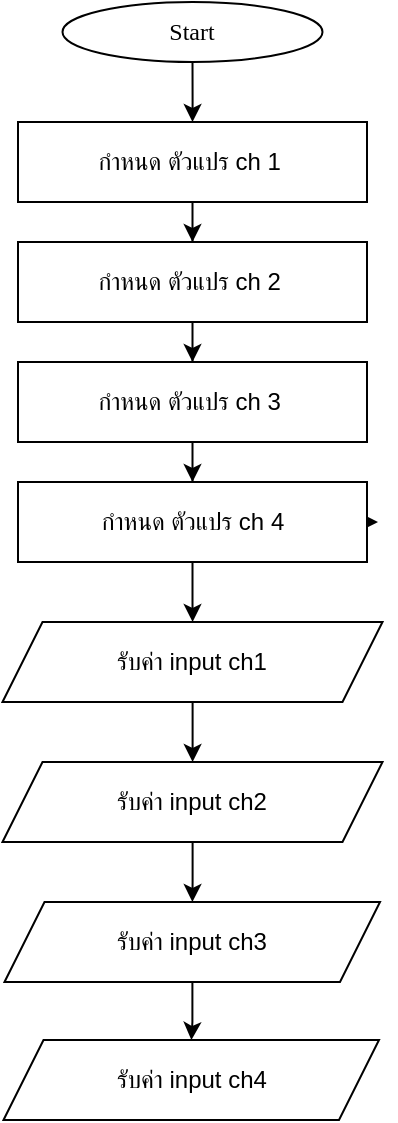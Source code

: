 <mxfile version="24.9.0">
  <diagram name="Page-1" id="IzWNT2rhH8QL3VfXFZFP">
    <mxGraphModel dx="2339" dy="807" grid="1" gridSize="10" guides="1" tooltips="1" connect="1" arrows="1" fold="1" page="1" pageScale="1" pageWidth="850" pageHeight="1100" math="0" shadow="0">
      <root>
        <mxCell id="0" />
        <mxCell id="1" parent="0" />
        <mxCell id="MtejKWfM1y6CtzYDJQUg-7" value="" style="edgeStyle=orthogonalEdgeStyle;rounded=0;orthogonalLoop=1;jettySize=auto;html=1;" edge="1" parent="1" source="MtejKWfM1y6CtzYDJQUg-1" target="MtejKWfM1y6CtzYDJQUg-3">
          <mxGeometry relative="1" as="geometry" />
        </mxCell>
        <mxCell id="MtejKWfM1y6CtzYDJQUg-1" value="&lt;font data-font-src=&quot;https://fonts.googleapis.com/css?family=Sarabun&quot; face=&quot;Sarabun&quot;&gt;Start&lt;/font&gt;" style="ellipse;whiteSpace=wrap;html=1;" vertex="1" parent="1">
          <mxGeometry x="-477.75" y="60" width="130" height="30" as="geometry" />
        </mxCell>
        <mxCell id="MtejKWfM1y6CtzYDJQUg-16" value="" style="edgeStyle=orthogonalEdgeStyle;rounded=0;orthogonalLoop=1;jettySize=auto;html=1;" edge="1" parent="1" source="MtejKWfM1y6CtzYDJQUg-2" target="MtejKWfM1y6CtzYDJQUg-15">
          <mxGeometry relative="1" as="geometry" />
        </mxCell>
        <mxCell id="MtejKWfM1y6CtzYDJQUg-2" value="รับค่า input ch1" style="shape=parallelogram;perimeter=parallelogramPerimeter;whiteSpace=wrap;html=1;fixedSize=1;" vertex="1" parent="1">
          <mxGeometry x="-507.75" y="370" width="190" height="40" as="geometry" />
        </mxCell>
        <mxCell id="MtejKWfM1y6CtzYDJQUg-8" value="" style="edgeStyle=orthogonalEdgeStyle;rounded=0;orthogonalLoop=1;jettySize=auto;html=1;" edge="1" parent="1" source="MtejKWfM1y6CtzYDJQUg-3" target="MtejKWfM1y6CtzYDJQUg-4">
          <mxGeometry relative="1" as="geometry" />
        </mxCell>
        <mxCell id="MtejKWfM1y6CtzYDJQUg-3" value="กำหนด ตัวแปร ch 1&amp;nbsp;" style="rounded=0;whiteSpace=wrap;html=1;" vertex="1" parent="1">
          <mxGeometry x="-500" y="120" width="174.5" height="40" as="geometry" />
        </mxCell>
        <mxCell id="MtejKWfM1y6CtzYDJQUg-10" value="" style="edgeStyle=orthogonalEdgeStyle;rounded=0;orthogonalLoop=1;jettySize=auto;html=1;" edge="1" parent="1" source="MtejKWfM1y6CtzYDJQUg-4" target="MtejKWfM1y6CtzYDJQUg-9">
          <mxGeometry relative="1" as="geometry" />
        </mxCell>
        <mxCell id="MtejKWfM1y6CtzYDJQUg-4" value="กำหนด ตัวแปร ch 2&amp;nbsp;" style="rounded=0;whiteSpace=wrap;html=1;" vertex="1" parent="1">
          <mxGeometry x="-500" y="180" width="174.5" height="40" as="geometry" />
        </mxCell>
        <mxCell id="MtejKWfM1y6CtzYDJQUg-12" value="" style="edgeStyle=orthogonalEdgeStyle;rounded=0;orthogonalLoop=1;jettySize=auto;html=1;" edge="1" parent="1" source="MtejKWfM1y6CtzYDJQUg-9" target="MtejKWfM1y6CtzYDJQUg-11">
          <mxGeometry relative="1" as="geometry" />
        </mxCell>
        <mxCell id="MtejKWfM1y6CtzYDJQUg-9" value="กำหนด ตัวแปร ch 3&amp;nbsp;" style="rounded=0;whiteSpace=wrap;html=1;" vertex="1" parent="1">
          <mxGeometry x="-500" y="240" width="174.5" height="40" as="geometry" />
        </mxCell>
        <mxCell id="MtejKWfM1y6CtzYDJQUg-13" value="" style="edgeStyle=orthogonalEdgeStyle;rounded=0;orthogonalLoop=1;jettySize=auto;html=1;" edge="1" parent="1" source="MtejKWfM1y6CtzYDJQUg-11" target="MtejKWfM1y6CtzYDJQUg-2">
          <mxGeometry relative="1" as="geometry" />
        </mxCell>
        <mxCell id="MtejKWfM1y6CtzYDJQUg-14" style="edgeStyle=orthogonalEdgeStyle;rounded=0;orthogonalLoop=1;jettySize=auto;html=1;exitX=1;exitY=0.5;exitDx=0;exitDy=0;" edge="1" parent="1" source="MtejKWfM1y6CtzYDJQUg-11">
          <mxGeometry relative="1" as="geometry">
            <mxPoint x="-320" y="319.857" as="targetPoint" />
          </mxGeometry>
        </mxCell>
        <mxCell id="MtejKWfM1y6CtzYDJQUg-11" value="กำหนด ตัวแปร ch 4" style="rounded=0;whiteSpace=wrap;html=1;" vertex="1" parent="1">
          <mxGeometry x="-500" y="300" width="174.5" height="40" as="geometry" />
        </mxCell>
        <mxCell id="MtejKWfM1y6CtzYDJQUg-18" value="" style="edgeStyle=orthogonalEdgeStyle;rounded=0;orthogonalLoop=1;jettySize=auto;html=1;" edge="1" parent="1" source="MtejKWfM1y6CtzYDJQUg-15" target="MtejKWfM1y6CtzYDJQUg-17">
          <mxGeometry relative="1" as="geometry" />
        </mxCell>
        <mxCell id="MtejKWfM1y6CtzYDJQUg-15" value="รับค่า input ch2" style="shape=parallelogram;perimeter=parallelogramPerimeter;whiteSpace=wrap;html=1;fixedSize=1;" vertex="1" parent="1">
          <mxGeometry x="-507.75" y="440" width="190" height="40" as="geometry" />
        </mxCell>
        <mxCell id="MtejKWfM1y6CtzYDJQUg-20" value="" style="edgeStyle=orthogonalEdgeStyle;rounded=0;orthogonalLoop=1;jettySize=auto;html=1;" edge="1" parent="1" source="MtejKWfM1y6CtzYDJQUg-17" target="MtejKWfM1y6CtzYDJQUg-19">
          <mxGeometry relative="1" as="geometry" />
        </mxCell>
        <mxCell id="MtejKWfM1y6CtzYDJQUg-17" value="รับค่า input ch3" style="shape=parallelogram;perimeter=parallelogramPerimeter;whiteSpace=wrap;html=1;fixedSize=1;" vertex="1" parent="1">
          <mxGeometry x="-506.75" y="510" width="187.75" height="40" as="geometry" />
        </mxCell>
        <mxCell id="MtejKWfM1y6CtzYDJQUg-19" value="รับค่า input ch4" style="shape=parallelogram;perimeter=parallelogramPerimeter;whiteSpace=wrap;html=1;fixedSize=1;" vertex="1" parent="1">
          <mxGeometry x="-507.25" y="579" width="187.75" height="40" as="geometry" />
        </mxCell>
      </root>
    </mxGraphModel>
  </diagram>
</mxfile>
